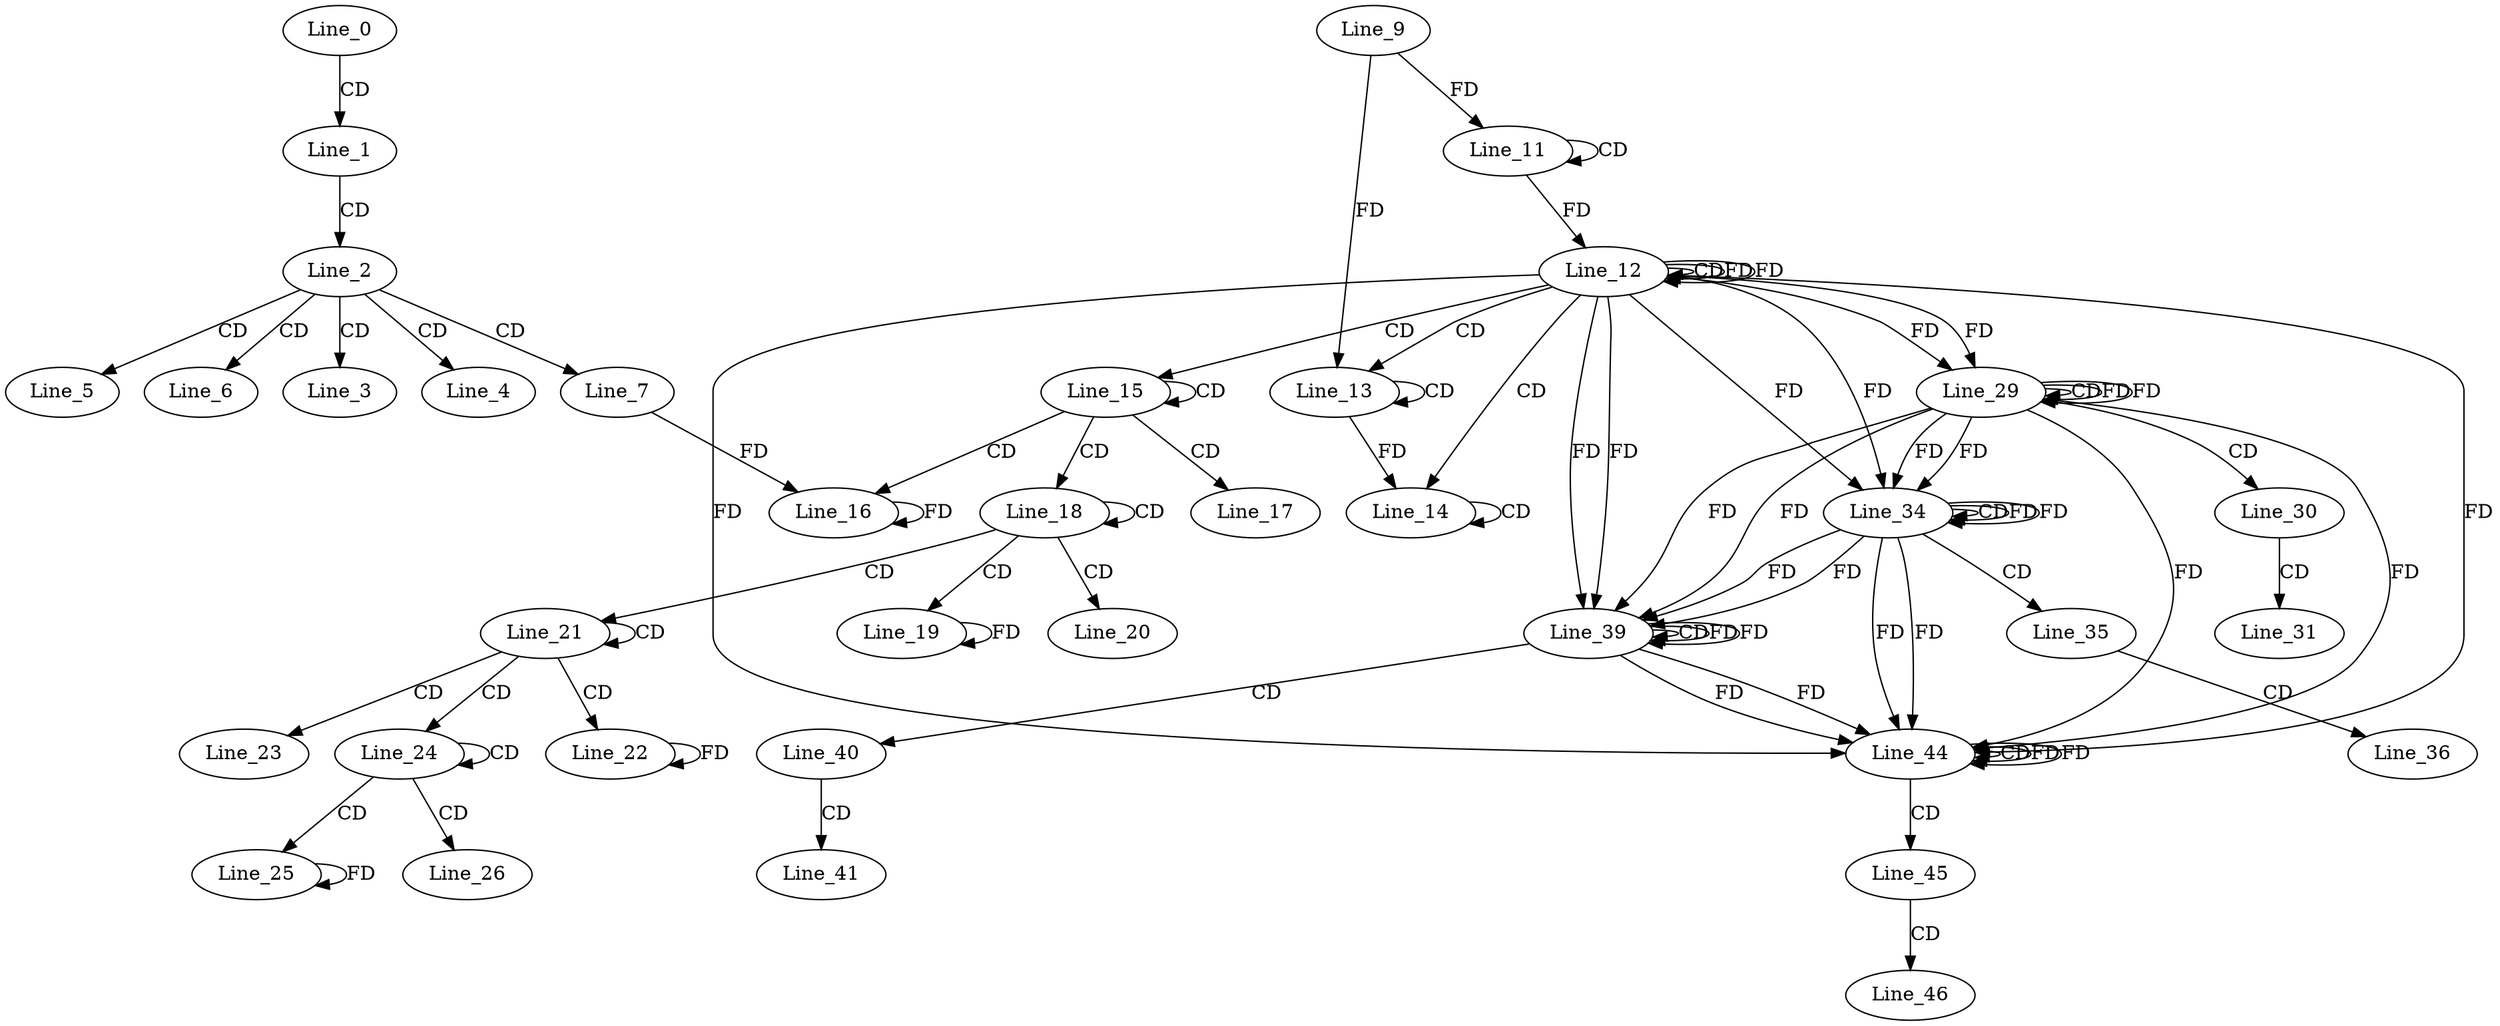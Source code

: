 digraph G {
  Line_0;
  Line_1;
  Line_2;
  Line_3;
  Line_4;
  Line_5;
  Line_6;
  Line_7;
  Line_11;
  Line_11;
  Line_9;
  Line_11;
  Line_12;
  Line_12;
  Line_12;
  Line_13;
  Line_13;
  Line_14;
  Line_14;
  Line_15;
  Line_15;
  Line_16;
  Line_16;
  Line_17;
  Line_18;
  Line_18;
  Line_19;
  Line_19;
  Line_20;
  Line_21;
  Line_21;
  Line_22;
  Line_22;
  Line_23;
  Line_24;
  Line_24;
  Line_25;
  Line_25;
  Line_26;
  Line_29;
  Line_29;
  Line_29;
  Line_30;
  Line_31;
  Line_34;
  Line_34;
  Line_34;
  Line_35;
  Line_36;
  Line_39;
  Line_39;
  Line_39;
  Line_40;
  Line_41;
  Line_44;
  Line_44;
  Line_44;
  Line_45;
  Line_46;
  Line_0 -> Line_1 [ label="CD" ];
  Line_1 -> Line_2 [ label="CD" ];
  Line_2 -> Line_3 [ label="CD" ];
  Line_2 -> Line_4 [ label="CD" ];
  Line_2 -> Line_5 [ label="CD" ];
  Line_2 -> Line_6 [ label="CD" ];
  Line_2 -> Line_7 [ label="CD" ];
  Line_11 -> Line_11 [ label="CD" ];
  Line_9 -> Line_11 [ label="FD" ];
  Line_11 -> Line_12 [ label="FD" ];
  Line_12 -> Line_12 [ label="CD" ];
  Line_12 -> Line_12 [ label="FD" ];
  Line_12 -> Line_13 [ label="CD" ];
  Line_13 -> Line_13 [ label="CD" ];
  Line_9 -> Line_13 [ label="FD" ];
  Line_12 -> Line_14 [ label="CD" ];
  Line_14 -> Line_14 [ label="CD" ];
  Line_13 -> Line_14 [ label="FD" ];
  Line_12 -> Line_15 [ label="CD" ];
  Line_15 -> Line_15 [ label="CD" ];
  Line_15 -> Line_16 [ label="CD" ];
  Line_16 -> Line_16 [ label="FD" ];
  Line_7 -> Line_16 [ label="FD" ];
  Line_15 -> Line_17 [ label="CD" ];
  Line_15 -> Line_18 [ label="CD" ];
  Line_18 -> Line_18 [ label="CD" ];
  Line_18 -> Line_19 [ label="CD" ];
  Line_19 -> Line_19 [ label="FD" ];
  Line_18 -> Line_20 [ label="CD" ];
  Line_18 -> Line_21 [ label="CD" ];
  Line_21 -> Line_21 [ label="CD" ];
  Line_21 -> Line_22 [ label="CD" ];
  Line_22 -> Line_22 [ label="FD" ];
  Line_21 -> Line_23 [ label="CD" ];
  Line_21 -> Line_24 [ label="CD" ];
  Line_24 -> Line_24 [ label="CD" ];
  Line_24 -> Line_25 [ label="CD" ];
  Line_25 -> Line_25 [ label="FD" ];
  Line_24 -> Line_26 [ label="CD" ];
  Line_12 -> Line_29 [ label="FD" ];
  Line_29 -> Line_29 [ label="CD" ];
  Line_29 -> Line_29 [ label="FD" ];
  Line_12 -> Line_29 [ label="FD" ];
  Line_29 -> Line_30 [ label="CD" ];
  Line_30 -> Line_31 [ label="CD" ];
  Line_29 -> Line_34 [ label="FD" ];
  Line_12 -> Line_34 [ label="FD" ];
  Line_34 -> Line_34 [ label="CD" ];
  Line_34 -> Line_34 [ label="FD" ];
  Line_29 -> Line_34 [ label="FD" ];
  Line_12 -> Line_34 [ label="FD" ];
  Line_34 -> Line_35 [ label="CD" ];
  Line_35 -> Line_36 [ label="CD" ];
  Line_34 -> Line_39 [ label="FD" ];
  Line_29 -> Line_39 [ label="FD" ];
  Line_12 -> Line_39 [ label="FD" ];
  Line_39 -> Line_39 [ label="CD" ];
  Line_39 -> Line_39 [ label="FD" ];
  Line_34 -> Line_39 [ label="FD" ];
  Line_29 -> Line_39 [ label="FD" ];
  Line_12 -> Line_39 [ label="FD" ];
  Line_39 -> Line_40 [ label="CD" ];
  Line_40 -> Line_41 [ label="CD" ];
  Line_39 -> Line_44 [ label="FD" ];
  Line_34 -> Line_44 [ label="FD" ];
  Line_29 -> Line_44 [ label="FD" ];
  Line_12 -> Line_44 [ label="FD" ];
  Line_44 -> Line_44 [ label="CD" ];
  Line_44 -> Line_44 [ label="FD" ];
  Line_39 -> Line_44 [ label="FD" ];
  Line_34 -> Line_44 [ label="FD" ];
  Line_29 -> Line_44 [ label="FD" ];
  Line_12 -> Line_44 [ label="FD" ];
  Line_44 -> Line_45 [ label="CD" ];
  Line_45 -> Line_46 [ label="CD" ];
  Line_12 -> Line_12 [ label="FD" ];
  Line_29 -> Line_29 [ label="FD" ];
  Line_34 -> Line_34 [ label="FD" ];
  Line_39 -> Line_39 [ label="FD" ];
  Line_44 -> Line_44 [ label="FD" ];
}
